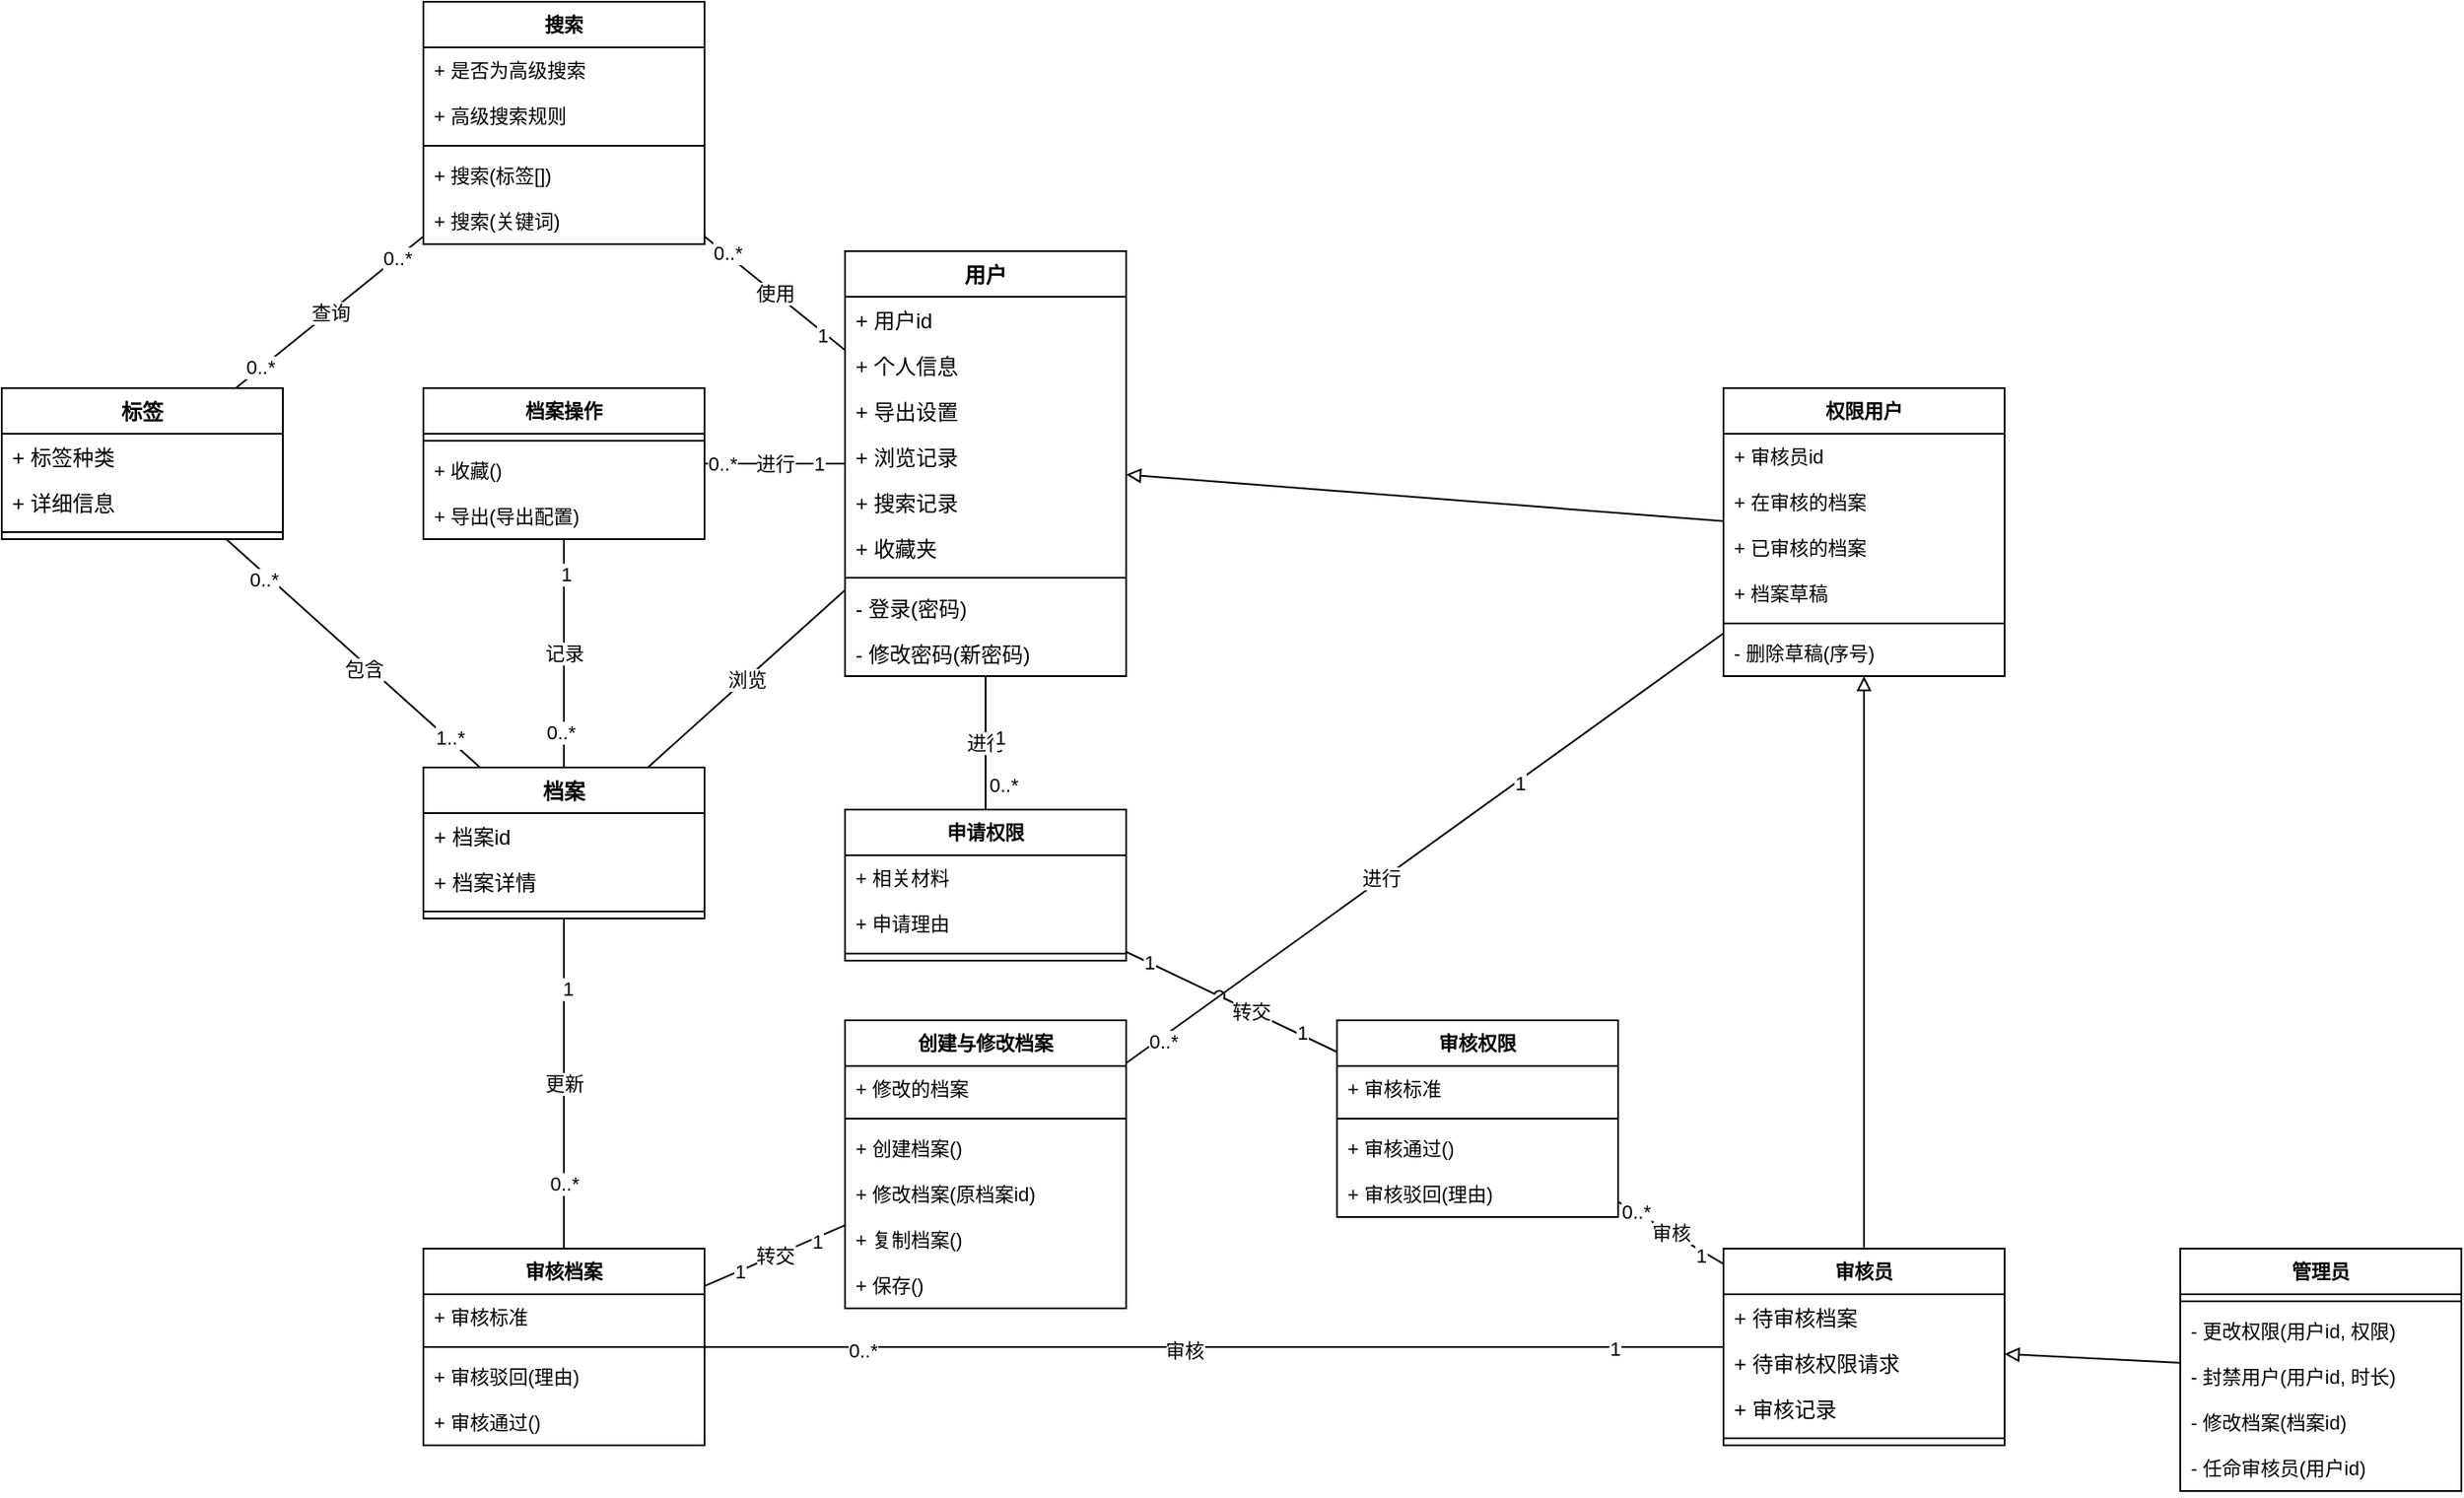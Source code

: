 <mxfile version="21.3.8" type="github">
  <diagram name="第 1 页" id="IYlAvzeQxVErGMHnCfxo">
    <mxGraphModel dx="1247" dy="1818" grid="1" gridSize="10" guides="1" tooltips="1" connect="1" arrows="1" fold="1" page="1" pageScale="1" pageWidth="827" pageHeight="1169" math="0" shadow="0">
      <root>
        <mxCell id="0" />
        <mxCell id="1" parent="0" />
        <mxCell id="4Rn3TZkuxFPMVDaZQrEn-24" value="浏览" style="edgeStyle=none;shape=connector;rounded=0;orthogonalLoop=1;jettySize=auto;html=1;labelBackgroundColor=default;strokeColor=default;fontFamily=Helvetica;fontSize=11;fontColor=default;endArrow=none;endFill=0;" edge="1" parent="1" source="4Rn3TZkuxFPMVDaZQrEn-1" target="4Rn3TZkuxFPMVDaZQrEn-5">
          <mxGeometry relative="1" as="geometry" />
        </mxCell>
        <mxCell id="4Rn3TZkuxFPMVDaZQrEn-33" value="使用" style="edgeStyle=none;shape=connector;rounded=0;orthogonalLoop=1;jettySize=auto;html=1;labelBackgroundColor=default;strokeColor=default;fontFamily=Helvetica;fontSize=11;fontColor=default;endArrow=none;endFill=0;" edge="1" parent="1" source="4Rn3TZkuxFPMVDaZQrEn-1" target="4Rn3TZkuxFPMVDaZQrEn-34">
          <mxGeometry relative="1" as="geometry">
            <mxPoint x="480" y="-930" as="targetPoint" />
          </mxGeometry>
        </mxCell>
        <mxCell id="4Rn3TZkuxFPMVDaZQrEn-120" value="1" style="edgeLabel;html=1;align=center;verticalAlign=middle;resizable=0;points=[];fontSize=11;fontFamily=Helvetica;fontColor=default;" vertex="1" connectable="0" parent="4Rn3TZkuxFPMVDaZQrEn-33">
          <mxGeometry x="-0.693" y="2" relative="1" as="geometry">
            <mxPoint as="offset" />
          </mxGeometry>
        </mxCell>
        <mxCell id="4Rn3TZkuxFPMVDaZQrEn-121" value="0..*" style="edgeLabel;html=1;align=center;verticalAlign=middle;resizable=0;points=[];fontSize=11;fontFamily=Helvetica;fontColor=default;" vertex="1" connectable="0" parent="4Rn3TZkuxFPMVDaZQrEn-33">
          <mxGeometry x="0.706" y="-1" relative="1" as="geometry">
            <mxPoint as="offset" />
          </mxGeometry>
        </mxCell>
        <mxCell id="4Rn3TZkuxFPMVDaZQrEn-78" value="进行" style="edgeStyle=none;shape=connector;rounded=0;orthogonalLoop=1;jettySize=auto;html=1;labelBackgroundColor=default;strokeColor=default;fontFamily=Helvetica;fontSize=11;fontColor=default;endArrow=none;endFill=0;" edge="1" parent="1" source="4Rn3TZkuxFPMVDaZQrEn-1" target="4Rn3TZkuxFPMVDaZQrEn-69">
          <mxGeometry relative="1" as="geometry" />
        </mxCell>
        <mxCell id="4Rn3TZkuxFPMVDaZQrEn-129" value="0..*" style="edgeLabel;html=1;align=center;verticalAlign=middle;resizable=0;points=[];fontSize=11;fontFamily=Helvetica;fontColor=default;" vertex="1" connectable="0" parent="4Rn3TZkuxFPMVDaZQrEn-78">
          <mxGeometry x="0.617" y="2" relative="1" as="geometry">
            <mxPoint x="8" as="offset" />
          </mxGeometry>
        </mxCell>
        <mxCell id="4Rn3TZkuxFPMVDaZQrEn-85" value="进行" style="edgeStyle=none;shape=connector;rounded=0;orthogonalLoop=1;jettySize=auto;html=1;labelBackgroundColor=default;strokeColor=default;fontFamily=Helvetica;fontSize=11;fontColor=default;endArrow=none;endFill=0;" edge="1" parent="1" source="4Rn3TZkuxFPMVDaZQrEn-1" target="4Rn3TZkuxFPMVDaZQrEn-81">
          <mxGeometry relative="1" as="geometry" />
        </mxCell>
        <mxCell id="4Rn3TZkuxFPMVDaZQrEn-125" value="1" style="edgeLabel;html=1;align=center;verticalAlign=middle;resizable=0;points=[];fontSize=11;fontFamily=Helvetica;fontColor=default;" vertex="1" connectable="0" parent="4Rn3TZkuxFPMVDaZQrEn-85">
          <mxGeometry x="-0.62" relative="1" as="geometry">
            <mxPoint as="offset" />
          </mxGeometry>
        </mxCell>
        <mxCell id="4Rn3TZkuxFPMVDaZQrEn-132" value="0..*" style="edgeLabel;html=1;align=center;verticalAlign=middle;resizable=0;points=[];fontSize=11;fontFamily=Helvetica;fontColor=default;" vertex="1" connectable="0" parent="4Rn3TZkuxFPMVDaZQrEn-85">
          <mxGeometry x="0.748" relative="1" as="geometry">
            <mxPoint as="offset" />
          </mxGeometry>
        </mxCell>
        <mxCell id="4Rn3TZkuxFPMVDaZQrEn-1" value="用户" style="swimlane;fontStyle=1;align=center;verticalAlign=top;childLayout=stackLayout;horizontal=1;startSize=26;horizontalStack=0;resizeParent=1;resizeParentMax=0;resizeLast=0;collapsible=1;marginBottom=0;whiteSpace=wrap;html=1;" vertex="1" parent="1">
          <mxGeometry x="540" y="-968" width="160" height="242" as="geometry" />
        </mxCell>
        <mxCell id="4Rn3TZkuxFPMVDaZQrEn-2" value="+ 用户id" style="text;strokeColor=none;fillColor=none;align=left;verticalAlign=top;spacingLeft=4;spacingRight=4;overflow=hidden;rotatable=0;points=[[0,0.5],[1,0.5]];portConstraint=eastwest;whiteSpace=wrap;html=1;" vertex="1" parent="4Rn3TZkuxFPMVDaZQrEn-1">
          <mxGeometry y="26" width="160" height="26" as="geometry" />
        </mxCell>
        <mxCell id="4Rn3TZkuxFPMVDaZQrEn-92" value="+ 个人信息" style="text;strokeColor=none;fillColor=none;align=left;verticalAlign=top;spacingLeft=4;spacingRight=4;overflow=hidden;rotatable=0;points=[[0,0.5],[1,0.5]];portConstraint=eastwest;whiteSpace=wrap;html=1;" vertex="1" parent="4Rn3TZkuxFPMVDaZQrEn-1">
          <mxGeometry y="52" width="160" height="26" as="geometry" />
        </mxCell>
        <mxCell id="4Rn3TZkuxFPMVDaZQrEn-98" value="+ 导出设置" style="text;strokeColor=none;fillColor=none;align=left;verticalAlign=top;spacingLeft=4;spacingRight=4;overflow=hidden;rotatable=0;points=[[0,0.5],[1,0.5]];portConstraint=eastwest;whiteSpace=wrap;html=1;" vertex="1" parent="4Rn3TZkuxFPMVDaZQrEn-1">
          <mxGeometry y="78" width="160" height="26" as="geometry" />
        </mxCell>
        <mxCell id="4Rn3TZkuxFPMVDaZQrEn-109" value="+ 浏览记录" style="text;strokeColor=none;fillColor=none;align=left;verticalAlign=top;spacingLeft=4;spacingRight=4;overflow=hidden;rotatable=0;points=[[0,0.5],[1,0.5]];portConstraint=eastwest;whiteSpace=wrap;html=1;" vertex="1" parent="4Rn3TZkuxFPMVDaZQrEn-1">
          <mxGeometry y="104" width="160" height="26" as="geometry" />
        </mxCell>
        <mxCell id="4Rn3TZkuxFPMVDaZQrEn-148" value="+ 搜索记录" style="text;strokeColor=none;fillColor=none;align=left;verticalAlign=top;spacingLeft=4;spacingRight=4;overflow=hidden;rotatable=0;points=[[0,0.5],[1,0.5]];portConstraint=eastwest;whiteSpace=wrap;html=1;" vertex="1" parent="4Rn3TZkuxFPMVDaZQrEn-1">
          <mxGeometry y="130" width="160" height="26" as="geometry" />
        </mxCell>
        <mxCell id="4Rn3TZkuxFPMVDaZQrEn-145" value="+ 收藏夹" style="text;strokeColor=none;fillColor=none;align=left;verticalAlign=top;spacingLeft=4;spacingRight=4;overflow=hidden;rotatable=0;points=[[0,0.5],[1,0.5]];portConstraint=eastwest;whiteSpace=wrap;html=1;" vertex="1" parent="4Rn3TZkuxFPMVDaZQrEn-1">
          <mxGeometry y="156" width="160" height="26" as="geometry" />
        </mxCell>
        <mxCell id="4Rn3TZkuxFPMVDaZQrEn-3" value="" style="line;strokeWidth=1;fillColor=none;align=left;verticalAlign=middle;spacingTop=-1;spacingLeft=3;spacingRight=3;rotatable=0;labelPosition=right;points=[];portConstraint=eastwest;strokeColor=inherit;" vertex="1" parent="4Rn3TZkuxFPMVDaZQrEn-1">
          <mxGeometry y="182" width="160" height="8" as="geometry" />
        </mxCell>
        <mxCell id="4Rn3TZkuxFPMVDaZQrEn-4" value="- 登录(密码)" style="text;strokeColor=none;fillColor=none;align=left;verticalAlign=top;spacingLeft=4;spacingRight=4;overflow=hidden;rotatable=0;points=[[0,0.5],[1,0.5]];portConstraint=eastwest;whiteSpace=wrap;html=1;" vertex="1" parent="4Rn3TZkuxFPMVDaZQrEn-1">
          <mxGeometry y="190" width="160" height="26" as="geometry" />
        </mxCell>
        <mxCell id="4Rn3TZkuxFPMVDaZQrEn-106" value="- 修改密码(新密码)" style="text;strokeColor=none;fillColor=none;align=left;verticalAlign=top;spacingLeft=4;spacingRight=4;overflow=hidden;rotatable=0;points=[[0,0.5],[1,0.5]];portConstraint=eastwest;whiteSpace=wrap;html=1;" vertex="1" parent="4Rn3TZkuxFPMVDaZQrEn-1">
          <mxGeometry y="216" width="160" height="26" as="geometry" />
        </mxCell>
        <mxCell id="4Rn3TZkuxFPMVDaZQrEn-25" style="edgeStyle=none;shape=connector;rounded=0;orthogonalLoop=1;jettySize=auto;html=1;labelBackgroundColor=default;strokeColor=default;fontFamily=Helvetica;fontSize=11;fontColor=default;endArrow=none;endFill=0;" edge="1" parent="1" source="4Rn3TZkuxFPMVDaZQrEn-5" target="4Rn3TZkuxFPMVDaZQrEn-9">
          <mxGeometry relative="1" as="geometry" />
        </mxCell>
        <mxCell id="4Rn3TZkuxFPMVDaZQrEn-28" value="包含" style="edgeLabel;html=1;align=center;verticalAlign=middle;resizable=0;points=[];fontSize=11;fontFamily=Helvetica;fontColor=default;" vertex="1" connectable="0" parent="4Rn3TZkuxFPMVDaZQrEn-25">
          <mxGeometry x="-0.104" y="3" relative="1" as="geometry">
            <mxPoint as="offset" />
          </mxGeometry>
        </mxCell>
        <mxCell id="4Rn3TZkuxFPMVDaZQrEn-126" value="1..*" style="edgeLabel;html=1;align=center;verticalAlign=middle;resizable=0;points=[];fontSize=11;fontFamily=Helvetica;fontColor=default;" vertex="1" connectable="0" parent="4Rn3TZkuxFPMVDaZQrEn-25">
          <mxGeometry x="-0.753" y="-1" relative="1" as="geometry">
            <mxPoint as="offset" />
          </mxGeometry>
        </mxCell>
        <mxCell id="4Rn3TZkuxFPMVDaZQrEn-127" value="0..*" style="edgeLabel;html=1;align=center;verticalAlign=middle;resizable=0;points=[];fontSize=11;fontFamily=Helvetica;fontColor=default;" vertex="1" connectable="0" parent="4Rn3TZkuxFPMVDaZQrEn-25">
          <mxGeometry x="0.685" y="3" relative="1" as="geometry">
            <mxPoint as="offset" />
          </mxGeometry>
        </mxCell>
        <mxCell id="4Rn3TZkuxFPMVDaZQrEn-5" value="档案" style="swimlane;fontStyle=1;align=center;verticalAlign=top;childLayout=stackLayout;horizontal=1;startSize=26;horizontalStack=0;resizeParent=1;resizeParentMax=0;resizeLast=0;collapsible=1;marginBottom=0;whiteSpace=wrap;html=1;" vertex="1" parent="1">
          <mxGeometry x="300" y="-674" width="160" height="86" as="geometry" />
        </mxCell>
        <mxCell id="4Rn3TZkuxFPMVDaZQrEn-95" value="+ 档案id" style="text;strokeColor=none;fillColor=none;align=left;verticalAlign=top;spacingLeft=4;spacingRight=4;overflow=hidden;rotatable=0;points=[[0,0.5],[1,0.5]];portConstraint=eastwest;whiteSpace=wrap;html=1;" vertex="1" parent="4Rn3TZkuxFPMVDaZQrEn-5">
          <mxGeometry y="26" width="160" height="26" as="geometry" />
        </mxCell>
        <mxCell id="4Rn3TZkuxFPMVDaZQrEn-6" value="+ 档案详情" style="text;strokeColor=none;fillColor=none;align=left;verticalAlign=top;spacingLeft=4;spacingRight=4;overflow=hidden;rotatable=0;points=[[0,0.5],[1,0.5]];portConstraint=eastwest;whiteSpace=wrap;html=1;" vertex="1" parent="4Rn3TZkuxFPMVDaZQrEn-5">
          <mxGeometry y="52" width="160" height="26" as="geometry" />
        </mxCell>
        <mxCell id="4Rn3TZkuxFPMVDaZQrEn-7" value="" style="line;strokeWidth=1;fillColor=none;align=left;verticalAlign=middle;spacingTop=-1;spacingLeft=3;spacingRight=3;rotatable=0;labelPosition=right;points=[];portConstraint=eastwest;strokeColor=inherit;" vertex="1" parent="4Rn3TZkuxFPMVDaZQrEn-5">
          <mxGeometry y="78" width="160" height="8" as="geometry" />
        </mxCell>
        <mxCell id="4Rn3TZkuxFPMVDaZQrEn-9" value="标签" style="swimlane;fontStyle=1;align=center;verticalAlign=top;childLayout=stackLayout;horizontal=1;startSize=26;horizontalStack=0;resizeParent=1;resizeParentMax=0;resizeLast=0;collapsible=1;marginBottom=0;whiteSpace=wrap;html=1;" vertex="1" parent="1">
          <mxGeometry x="60" y="-890" width="160" height="86" as="geometry" />
        </mxCell>
        <mxCell id="4Rn3TZkuxFPMVDaZQrEn-10" value="+ 标签种类" style="text;strokeColor=none;fillColor=none;align=left;verticalAlign=top;spacingLeft=4;spacingRight=4;overflow=hidden;rotatable=0;points=[[0,0.5],[1,0.5]];portConstraint=eastwest;whiteSpace=wrap;html=1;" vertex="1" parent="4Rn3TZkuxFPMVDaZQrEn-9">
          <mxGeometry y="26" width="160" height="26" as="geometry" />
        </mxCell>
        <mxCell id="4Rn3TZkuxFPMVDaZQrEn-94" value="+ 详细信息" style="text;strokeColor=none;fillColor=none;align=left;verticalAlign=top;spacingLeft=4;spacingRight=4;overflow=hidden;rotatable=0;points=[[0,0.5],[1,0.5]];portConstraint=eastwest;whiteSpace=wrap;html=1;" vertex="1" parent="4Rn3TZkuxFPMVDaZQrEn-9">
          <mxGeometry y="52" width="160" height="26" as="geometry" />
        </mxCell>
        <mxCell id="4Rn3TZkuxFPMVDaZQrEn-11" value="" style="line;strokeWidth=1;fillColor=none;align=left;verticalAlign=middle;spacingTop=-1;spacingLeft=3;spacingRight=3;rotatable=0;labelPosition=right;points=[];portConstraint=eastwest;strokeColor=inherit;" vertex="1" parent="4Rn3TZkuxFPMVDaZQrEn-9">
          <mxGeometry y="78" width="160" height="8" as="geometry" />
        </mxCell>
        <mxCell id="4Rn3TZkuxFPMVDaZQrEn-23" style="edgeStyle=none;shape=connector;rounded=0;orthogonalLoop=1;jettySize=auto;html=1;exitX=0.25;exitY=0;exitDx=0;exitDy=0;labelBackgroundColor=default;strokeColor=default;fontFamily=Helvetica;fontSize=11;fontColor=default;endArrow=none;endFill=0;" edge="1" parent="1" source="4Rn3TZkuxFPMVDaZQrEn-1" target="4Rn3TZkuxFPMVDaZQrEn-1">
          <mxGeometry relative="1" as="geometry" />
        </mxCell>
        <mxCell id="4Rn3TZkuxFPMVDaZQrEn-38" value="查询" style="edgeStyle=none;shape=connector;rounded=0;orthogonalLoop=1;jettySize=auto;html=1;labelBackgroundColor=default;strokeColor=default;fontFamily=Helvetica;fontSize=11;fontColor=default;endArrow=none;endFill=0;" edge="1" parent="1" source="4Rn3TZkuxFPMVDaZQrEn-34" target="4Rn3TZkuxFPMVDaZQrEn-9">
          <mxGeometry relative="1" as="geometry" />
        </mxCell>
        <mxCell id="4Rn3TZkuxFPMVDaZQrEn-118" value="0..*" style="edgeLabel;html=1;align=center;verticalAlign=middle;resizable=0;points=[];fontSize=11;fontFamily=Helvetica;fontColor=default;" vertex="1" connectable="0" parent="4Rn3TZkuxFPMVDaZQrEn-38">
          <mxGeometry x="-0.725" relative="1" as="geometry">
            <mxPoint as="offset" />
          </mxGeometry>
        </mxCell>
        <mxCell id="4Rn3TZkuxFPMVDaZQrEn-119" value="0..*" style="edgeLabel;html=1;align=center;verticalAlign=middle;resizable=0;points=[];fontSize=11;fontFamily=Helvetica;fontColor=default;" vertex="1" connectable="0" parent="4Rn3TZkuxFPMVDaZQrEn-38">
          <mxGeometry x="0.738" y="-1" relative="1" as="geometry">
            <mxPoint as="offset" />
          </mxGeometry>
        </mxCell>
        <mxCell id="4Rn3TZkuxFPMVDaZQrEn-34" value="搜索" style="swimlane;fontStyle=1;align=center;verticalAlign=top;childLayout=stackLayout;horizontal=1;startSize=26;horizontalStack=0;resizeParent=1;resizeParentMax=0;resizeLast=0;collapsible=1;marginBottom=0;whiteSpace=wrap;html=1;fontFamily=Helvetica;fontSize=11;fontColor=default;" vertex="1" parent="1">
          <mxGeometry x="300" y="-1110" width="160" height="138" as="geometry" />
        </mxCell>
        <mxCell id="4Rn3TZkuxFPMVDaZQrEn-35" value="+ 是否为高级搜索" style="text;strokeColor=none;fillColor=none;align=left;verticalAlign=top;spacingLeft=4;spacingRight=4;overflow=hidden;rotatable=0;points=[[0,0.5],[1,0.5]];portConstraint=eastwest;whiteSpace=wrap;html=1;fontSize=11;fontFamily=Helvetica;fontColor=default;" vertex="1" parent="4Rn3TZkuxFPMVDaZQrEn-34">
          <mxGeometry y="26" width="160" height="26" as="geometry" />
        </mxCell>
        <mxCell id="4Rn3TZkuxFPMVDaZQrEn-108" value="+ 高级搜索规则" style="text;strokeColor=none;fillColor=none;align=left;verticalAlign=top;spacingLeft=4;spacingRight=4;overflow=hidden;rotatable=0;points=[[0,0.5],[1,0.5]];portConstraint=eastwest;whiteSpace=wrap;html=1;fontSize=11;fontFamily=Helvetica;fontColor=default;" vertex="1" parent="4Rn3TZkuxFPMVDaZQrEn-34">
          <mxGeometry y="52" width="160" height="26" as="geometry" />
        </mxCell>
        <mxCell id="4Rn3TZkuxFPMVDaZQrEn-36" value="" style="line;strokeWidth=1;fillColor=none;align=left;verticalAlign=middle;spacingTop=-1;spacingLeft=3;spacingRight=3;rotatable=0;labelPosition=right;points=[];portConstraint=eastwest;strokeColor=inherit;fontFamily=Helvetica;fontSize=11;fontColor=default;" vertex="1" parent="4Rn3TZkuxFPMVDaZQrEn-34">
          <mxGeometry y="78" width="160" height="8" as="geometry" />
        </mxCell>
        <mxCell id="4Rn3TZkuxFPMVDaZQrEn-37" value="+ 搜索(标签[])" style="text;strokeColor=none;fillColor=none;align=left;verticalAlign=top;spacingLeft=4;spacingRight=4;overflow=hidden;rotatable=0;points=[[0,0.5],[1,0.5]];portConstraint=eastwest;whiteSpace=wrap;html=1;fontSize=11;fontFamily=Helvetica;fontColor=default;" vertex="1" parent="4Rn3TZkuxFPMVDaZQrEn-34">
          <mxGeometry y="86" width="160" height="26" as="geometry" />
        </mxCell>
        <mxCell id="4Rn3TZkuxFPMVDaZQrEn-96" value="+ 搜索(关键词)" style="text;strokeColor=none;fillColor=none;align=left;verticalAlign=top;spacingLeft=4;spacingRight=4;overflow=hidden;rotatable=0;points=[[0,0.5],[1,0.5]];portConstraint=eastwest;whiteSpace=wrap;html=1;fontSize=11;fontFamily=Helvetica;fontColor=default;" vertex="1" parent="4Rn3TZkuxFPMVDaZQrEn-34">
          <mxGeometry y="112" width="160" height="26" as="geometry" />
        </mxCell>
        <mxCell id="4Rn3TZkuxFPMVDaZQrEn-64" value="转交" style="edgeStyle=none;shape=connector;rounded=0;orthogonalLoop=1;jettySize=auto;html=1;labelBackgroundColor=default;strokeColor=default;fontFamily=Helvetica;fontSize=11;fontColor=default;endArrow=none;endFill=0;" edge="1" parent="1" source="4Rn3TZkuxFPMVDaZQrEn-39" target="4Rn3TZkuxFPMVDaZQrEn-56">
          <mxGeometry relative="1" as="geometry" />
        </mxCell>
        <mxCell id="4Rn3TZkuxFPMVDaZQrEn-143" value="1" style="edgeLabel;html=1;align=center;verticalAlign=middle;resizable=0;points=[];fontSize=11;fontFamily=Helvetica;fontColor=default;" vertex="1" connectable="0" parent="4Rn3TZkuxFPMVDaZQrEn-64">
          <mxGeometry x="-0.56" y="2" relative="1" as="geometry">
            <mxPoint as="offset" />
          </mxGeometry>
        </mxCell>
        <mxCell id="4Rn3TZkuxFPMVDaZQrEn-144" value="1" style="edgeLabel;html=1;align=center;verticalAlign=middle;resizable=0;points=[];fontSize=11;fontFamily=Helvetica;fontColor=default;" vertex="1" connectable="0" parent="4Rn3TZkuxFPMVDaZQrEn-64">
          <mxGeometry x="0.508" relative="1" as="geometry">
            <mxPoint as="offset" />
          </mxGeometry>
        </mxCell>
        <mxCell id="4Rn3TZkuxFPMVDaZQrEn-39" value="创建与修改档案" style="swimlane;fontStyle=1;align=center;verticalAlign=top;childLayout=stackLayout;horizontal=1;startSize=26;horizontalStack=0;resizeParent=1;resizeParentMax=0;resizeLast=0;collapsible=1;marginBottom=0;whiteSpace=wrap;html=1;fontFamily=Helvetica;fontSize=11;fontColor=default;" vertex="1" parent="1">
          <mxGeometry x="540" y="-530" width="160" height="164" as="geometry" />
        </mxCell>
        <mxCell id="4Rn3TZkuxFPMVDaZQrEn-40" value="+ 修改的档案" style="text;strokeColor=none;fillColor=none;align=left;verticalAlign=top;spacingLeft=4;spacingRight=4;overflow=hidden;rotatable=0;points=[[0,0.5],[1,0.5]];portConstraint=eastwest;whiteSpace=wrap;html=1;fontSize=11;fontFamily=Helvetica;fontColor=default;" vertex="1" parent="4Rn3TZkuxFPMVDaZQrEn-39">
          <mxGeometry y="26" width="160" height="26" as="geometry" />
        </mxCell>
        <mxCell id="4Rn3TZkuxFPMVDaZQrEn-41" value="" style="line;strokeWidth=1;fillColor=none;align=left;verticalAlign=middle;spacingTop=-1;spacingLeft=3;spacingRight=3;rotatable=0;labelPosition=right;points=[];portConstraint=eastwest;strokeColor=inherit;fontFamily=Helvetica;fontSize=11;fontColor=default;" vertex="1" parent="4Rn3TZkuxFPMVDaZQrEn-39">
          <mxGeometry y="52" width="160" height="8" as="geometry" />
        </mxCell>
        <mxCell id="4Rn3TZkuxFPMVDaZQrEn-42" value="&lt;div&gt;+ 创建档案()&lt;/div&gt;" style="text;strokeColor=none;fillColor=none;align=left;verticalAlign=top;spacingLeft=4;spacingRight=4;overflow=hidden;rotatable=0;points=[[0,0.5],[1,0.5]];portConstraint=eastwest;whiteSpace=wrap;html=1;fontSize=11;fontFamily=Helvetica;fontColor=default;" vertex="1" parent="4Rn3TZkuxFPMVDaZQrEn-39">
          <mxGeometry y="60" width="160" height="26" as="geometry" />
        </mxCell>
        <mxCell id="4Rn3TZkuxFPMVDaZQrEn-102" value="&lt;div&gt;+ 修改档案(原档案id)&lt;/div&gt;" style="text;strokeColor=none;fillColor=none;align=left;verticalAlign=top;spacingLeft=4;spacingRight=4;overflow=hidden;rotatable=0;points=[[0,0.5],[1,0.5]];portConstraint=eastwest;whiteSpace=wrap;html=1;fontSize=11;fontFamily=Helvetica;fontColor=default;" vertex="1" parent="4Rn3TZkuxFPMVDaZQrEn-39">
          <mxGeometry y="86" width="160" height="26" as="geometry" />
        </mxCell>
        <mxCell id="4Rn3TZkuxFPMVDaZQrEn-149" value="&lt;div&gt;+ 复制档案()&lt;/div&gt;" style="text;strokeColor=none;fillColor=none;align=left;verticalAlign=top;spacingLeft=4;spacingRight=4;overflow=hidden;rotatable=0;points=[[0,0.5],[1,0.5]];portConstraint=eastwest;whiteSpace=wrap;html=1;fontSize=11;fontFamily=Helvetica;fontColor=default;" vertex="1" parent="4Rn3TZkuxFPMVDaZQrEn-39">
          <mxGeometry y="112" width="160" height="26" as="geometry" />
        </mxCell>
        <mxCell id="4Rn3TZkuxFPMVDaZQrEn-107" value="&lt;div&gt;+ 保存()&lt;br&gt;&lt;/div&gt;" style="text;strokeColor=none;fillColor=none;align=left;verticalAlign=top;spacingLeft=4;spacingRight=4;overflow=hidden;rotatable=0;points=[[0,0.5],[1,0.5]];portConstraint=eastwest;whiteSpace=wrap;html=1;fontSize=11;fontFamily=Helvetica;fontColor=default;" vertex="1" parent="4Rn3TZkuxFPMVDaZQrEn-39">
          <mxGeometry y="138" width="160" height="26" as="geometry" />
        </mxCell>
        <mxCell id="4Rn3TZkuxFPMVDaZQrEn-53" style="edgeStyle=none;shape=connector;rounded=0;orthogonalLoop=1;jettySize=auto;html=1;labelBackgroundColor=default;strokeColor=default;fontFamily=Helvetica;fontSize=11;fontColor=default;endArrow=block;endFill=0;" edge="1" parent="1" source="4Rn3TZkuxFPMVDaZQrEn-43" target="4Rn3TZkuxFPMVDaZQrEn-1">
          <mxGeometry relative="1" as="geometry" />
        </mxCell>
        <mxCell id="4Rn3TZkuxFPMVDaZQrEn-67" style="edgeStyle=none;shape=connector;rounded=0;orthogonalLoop=1;jettySize=auto;html=1;labelBackgroundColor=default;strokeColor=default;fontFamily=Helvetica;fontSize=11;fontColor=default;endArrow=none;endFill=0;" edge="1" parent="1" source="4Rn3TZkuxFPMVDaZQrEn-43" target="4Rn3TZkuxFPMVDaZQrEn-39">
          <mxGeometry relative="1" as="geometry" />
        </mxCell>
        <mxCell id="4Rn3TZkuxFPMVDaZQrEn-90" value="进行" style="edgeLabel;html=1;align=center;verticalAlign=middle;resizable=0;points=[];fontSize=11;fontFamily=Helvetica;fontColor=default;" vertex="1" connectable="0" parent="4Rn3TZkuxFPMVDaZQrEn-67">
          <mxGeometry x="0.165" y="2" relative="1" as="geometry">
            <mxPoint x="2" y="-5" as="offset" />
          </mxGeometry>
        </mxCell>
        <mxCell id="4Rn3TZkuxFPMVDaZQrEn-141" value="1" style="edgeLabel;html=1;align=center;verticalAlign=middle;resizable=0;points=[];fontSize=11;fontFamily=Helvetica;fontColor=default;" vertex="1" connectable="0" parent="4Rn3TZkuxFPMVDaZQrEn-67">
          <mxGeometry x="-0.31" y="1" relative="1" as="geometry">
            <mxPoint as="offset" />
          </mxGeometry>
        </mxCell>
        <mxCell id="4Rn3TZkuxFPMVDaZQrEn-142" value="0..*" style="edgeLabel;html=1;align=center;verticalAlign=middle;resizable=0;points=[];fontSize=11;fontFamily=Helvetica;fontColor=default;" vertex="1" connectable="0" parent="4Rn3TZkuxFPMVDaZQrEn-67">
          <mxGeometry x="0.883" y="2" relative="1" as="geometry">
            <mxPoint as="offset" />
          </mxGeometry>
        </mxCell>
        <mxCell id="4Rn3TZkuxFPMVDaZQrEn-43" value="权限用户" style="swimlane;fontStyle=1;align=center;verticalAlign=top;childLayout=stackLayout;horizontal=1;startSize=26;horizontalStack=0;resizeParent=1;resizeParentMax=0;resizeLast=0;collapsible=1;marginBottom=0;whiteSpace=wrap;html=1;fontFamily=Helvetica;fontSize=11;fontColor=default;" vertex="1" parent="1">
          <mxGeometry x="1040" y="-890" width="160" height="164" as="geometry" />
        </mxCell>
        <mxCell id="4Rn3TZkuxFPMVDaZQrEn-44" value="+ 审核员id" style="text;strokeColor=none;fillColor=none;align=left;verticalAlign=top;spacingLeft=4;spacingRight=4;overflow=hidden;rotatable=0;points=[[0,0.5],[1,0.5]];portConstraint=eastwest;whiteSpace=wrap;html=1;fontSize=11;fontFamily=Helvetica;fontColor=default;" vertex="1" parent="4Rn3TZkuxFPMVDaZQrEn-43">
          <mxGeometry y="26" width="160" height="26" as="geometry" />
        </mxCell>
        <mxCell id="4Rn3TZkuxFPMVDaZQrEn-99" value="+ 在审核的档案" style="text;strokeColor=none;fillColor=none;align=left;verticalAlign=top;spacingLeft=4;spacingRight=4;overflow=hidden;rotatable=0;points=[[0,0.5],[1,0.5]];portConstraint=eastwest;whiteSpace=wrap;html=1;fontSize=11;fontFamily=Helvetica;fontColor=default;" vertex="1" parent="4Rn3TZkuxFPMVDaZQrEn-43">
          <mxGeometry y="52" width="160" height="26" as="geometry" />
        </mxCell>
        <mxCell id="4Rn3TZkuxFPMVDaZQrEn-101" value="+ 已审核的档案" style="text;strokeColor=none;fillColor=none;align=left;verticalAlign=top;spacingLeft=4;spacingRight=4;overflow=hidden;rotatable=0;points=[[0,0.5],[1,0.5]];portConstraint=eastwest;whiteSpace=wrap;html=1;fontSize=11;fontFamily=Helvetica;fontColor=default;" vertex="1" parent="4Rn3TZkuxFPMVDaZQrEn-43">
          <mxGeometry y="78" width="160" height="26" as="geometry" />
        </mxCell>
        <mxCell id="4Rn3TZkuxFPMVDaZQrEn-100" value="+ 档案草稿" style="text;strokeColor=none;fillColor=none;align=left;verticalAlign=top;spacingLeft=4;spacingRight=4;overflow=hidden;rotatable=0;points=[[0,0.5],[1,0.5]];portConstraint=eastwest;whiteSpace=wrap;html=1;fontSize=11;fontFamily=Helvetica;fontColor=default;" vertex="1" parent="4Rn3TZkuxFPMVDaZQrEn-43">
          <mxGeometry y="104" width="160" height="26" as="geometry" />
        </mxCell>
        <mxCell id="4Rn3TZkuxFPMVDaZQrEn-45" value="" style="line;strokeWidth=1;fillColor=none;align=left;verticalAlign=middle;spacingTop=-1;spacingLeft=3;spacingRight=3;rotatable=0;labelPosition=right;points=[];portConstraint=eastwest;strokeColor=inherit;fontFamily=Helvetica;fontSize=11;fontColor=default;" vertex="1" parent="4Rn3TZkuxFPMVDaZQrEn-43">
          <mxGeometry y="130" width="160" height="8" as="geometry" />
        </mxCell>
        <mxCell id="4Rn3TZkuxFPMVDaZQrEn-46" value="- 删除草稿(序号)" style="text;strokeColor=none;fillColor=none;align=left;verticalAlign=top;spacingLeft=4;spacingRight=4;overflow=hidden;rotatable=0;points=[[0,0.5],[1,0.5]];portConstraint=eastwest;whiteSpace=wrap;html=1;fontSize=11;fontFamily=Helvetica;fontColor=default;" vertex="1" parent="4Rn3TZkuxFPMVDaZQrEn-43">
          <mxGeometry y="138" width="160" height="26" as="geometry" />
        </mxCell>
        <mxCell id="4Rn3TZkuxFPMVDaZQrEn-52" style="edgeStyle=none;shape=connector;rounded=0;orthogonalLoop=1;jettySize=auto;html=1;labelBackgroundColor=default;strokeColor=default;fontFamily=Helvetica;fontSize=11;fontColor=default;endArrow=block;endFill=0;" edge="1" parent="1" source="4Rn3TZkuxFPMVDaZQrEn-48" target="4Rn3TZkuxFPMVDaZQrEn-43">
          <mxGeometry relative="1" as="geometry" />
        </mxCell>
        <mxCell id="4Rn3TZkuxFPMVDaZQrEn-65" style="edgeStyle=none;shape=connector;rounded=0;orthogonalLoop=1;jettySize=auto;html=1;labelBackgroundColor=default;strokeColor=default;fontFamily=Helvetica;fontSize=11;fontColor=default;endArrow=none;endFill=0;" edge="1" parent="1" source="4Rn3TZkuxFPMVDaZQrEn-48" target="4Rn3TZkuxFPMVDaZQrEn-56">
          <mxGeometry relative="1" as="geometry" />
        </mxCell>
        <mxCell id="4Rn3TZkuxFPMVDaZQrEn-91" value="审核" style="edgeLabel;html=1;align=center;verticalAlign=middle;resizable=0;points=[];fontSize=11;fontFamily=Helvetica;fontColor=default;" vertex="1" connectable="0" parent="4Rn3TZkuxFPMVDaZQrEn-65">
          <mxGeometry x="0.059" y="2" relative="1" as="geometry">
            <mxPoint as="offset" />
          </mxGeometry>
        </mxCell>
        <mxCell id="4Rn3TZkuxFPMVDaZQrEn-137" value="1" style="edgeLabel;html=1;align=center;verticalAlign=middle;resizable=0;points=[];fontSize=11;fontFamily=Helvetica;fontColor=default;" vertex="1" connectable="0" parent="4Rn3TZkuxFPMVDaZQrEn-65">
          <mxGeometry x="-0.787" y="1" relative="1" as="geometry">
            <mxPoint as="offset" />
          </mxGeometry>
        </mxCell>
        <mxCell id="4Rn3TZkuxFPMVDaZQrEn-138" value="0..*" style="edgeLabel;html=1;align=center;verticalAlign=middle;resizable=0;points=[];fontSize=11;fontFamily=Helvetica;fontColor=default;" vertex="1" connectable="0" parent="4Rn3TZkuxFPMVDaZQrEn-65">
          <mxGeometry x="0.69" y="2" relative="1" as="geometry">
            <mxPoint as="offset" />
          </mxGeometry>
        </mxCell>
        <mxCell id="4Rn3TZkuxFPMVDaZQrEn-48" value="审核员" style="swimlane;fontStyle=1;align=center;verticalAlign=top;childLayout=stackLayout;horizontal=1;startSize=26;horizontalStack=0;resizeParent=1;resizeParentMax=0;resizeLast=0;collapsible=1;marginBottom=0;whiteSpace=wrap;html=1;fontFamily=Helvetica;fontSize=11;fontColor=default;" vertex="1" parent="1">
          <mxGeometry x="1040" y="-400" width="160" height="112" as="geometry" />
        </mxCell>
        <mxCell id="4Rn3TZkuxFPMVDaZQrEn-110" value="+ 待审核档案" style="text;strokeColor=none;fillColor=none;align=left;verticalAlign=top;spacingLeft=4;spacingRight=4;overflow=hidden;rotatable=0;points=[[0,0.5],[1,0.5]];portConstraint=eastwest;whiteSpace=wrap;html=1;" vertex="1" parent="4Rn3TZkuxFPMVDaZQrEn-48">
          <mxGeometry y="26" width="160" height="26" as="geometry" />
        </mxCell>
        <mxCell id="4Rn3TZkuxFPMVDaZQrEn-128" value="+ 待审核权限请求" style="text;strokeColor=none;fillColor=none;align=left;verticalAlign=top;spacingLeft=4;spacingRight=4;overflow=hidden;rotatable=0;points=[[0,0.5],[1,0.5]];portConstraint=eastwest;whiteSpace=wrap;html=1;" vertex="1" parent="4Rn3TZkuxFPMVDaZQrEn-48">
          <mxGeometry y="52" width="160" height="26" as="geometry" />
        </mxCell>
        <mxCell id="4Rn3TZkuxFPMVDaZQrEn-111" value="+ 审核记录" style="text;strokeColor=none;fillColor=none;align=left;verticalAlign=top;spacingLeft=4;spacingRight=4;overflow=hidden;rotatable=0;points=[[0,0.5],[1,0.5]];portConstraint=eastwest;whiteSpace=wrap;html=1;" vertex="1" parent="4Rn3TZkuxFPMVDaZQrEn-48">
          <mxGeometry y="78" width="160" height="26" as="geometry" />
        </mxCell>
        <mxCell id="4Rn3TZkuxFPMVDaZQrEn-50" value="" style="line;strokeWidth=1;fillColor=none;align=left;verticalAlign=middle;spacingTop=-1;spacingLeft=3;spacingRight=3;rotatable=0;labelPosition=right;points=[];portConstraint=eastwest;strokeColor=inherit;fontFamily=Helvetica;fontSize=11;fontColor=default;" vertex="1" parent="4Rn3TZkuxFPMVDaZQrEn-48">
          <mxGeometry y="104" width="160" height="8" as="geometry" />
        </mxCell>
        <mxCell id="4Rn3TZkuxFPMVDaZQrEn-66" value="更新" style="edgeStyle=none;shape=connector;rounded=0;orthogonalLoop=1;jettySize=auto;html=1;labelBackgroundColor=default;strokeColor=default;fontFamily=Helvetica;fontSize=11;fontColor=default;endArrow=none;endFill=0;" edge="1" parent="1" source="4Rn3TZkuxFPMVDaZQrEn-56" target="4Rn3TZkuxFPMVDaZQrEn-5">
          <mxGeometry relative="1" as="geometry" />
        </mxCell>
        <mxCell id="4Rn3TZkuxFPMVDaZQrEn-139" value="1" style="edgeLabel;html=1;align=center;verticalAlign=middle;resizable=0;points=[];fontSize=11;fontFamily=Helvetica;fontColor=default;" vertex="1" connectable="0" parent="4Rn3TZkuxFPMVDaZQrEn-66">
          <mxGeometry x="0.58" y="-2" relative="1" as="geometry">
            <mxPoint as="offset" />
          </mxGeometry>
        </mxCell>
        <mxCell id="4Rn3TZkuxFPMVDaZQrEn-140" value="0..*" style="edgeLabel;html=1;align=center;verticalAlign=middle;resizable=0;points=[];fontSize=11;fontFamily=Helvetica;fontColor=default;" vertex="1" connectable="0" parent="4Rn3TZkuxFPMVDaZQrEn-66">
          <mxGeometry x="-0.608" relative="1" as="geometry">
            <mxPoint as="offset" />
          </mxGeometry>
        </mxCell>
        <mxCell id="4Rn3TZkuxFPMVDaZQrEn-56" value="审核档案" style="swimlane;fontStyle=1;align=center;verticalAlign=top;childLayout=stackLayout;horizontal=1;startSize=26;horizontalStack=0;resizeParent=1;resizeParentMax=0;resizeLast=0;collapsible=1;marginBottom=0;whiteSpace=wrap;html=1;fontFamily=Helvetica;fontSize=11;fontColor=default;" vertex="1" parent="1">
          <mxGeometry x="300" y="-400" width="160" height="112" as="geometry" />
        </mxCell>
        <mxCell id="4Rn3TZkuxFPMVDaZQrEn-116" value="+ 审核标准" style="text;strokeColor=none;fillColor=none;align=left;verticalAlign=top;spacingLeft=4;spacingRight=4;overflow=hidden;rotatable=0;points=[[0,0.5],[1,0.5]];portConstraint=eastwest;whiteSpace=wrap;html=1;fontSize=11;fontFamily=Helvetica;fontColor=default;" vertex="1" parent="4Rn3TZkuxFPMVDaZQrEn-56">
          <mxGeometry y="26" width="160" height="26" as="geometry" />
        </mxCell>
        <mxCell id="4Rn3TZkuxFPMVDaZQrEn-58" value="" style="line;strokeWidth=1;fillColor=none;align=left;verticalAlign=middle;spacingTop=-1;spacingLeft=3;spacingRight=3;rotatable=0;labelPosition=right;points=[];portConstraint=eastwest;strokeColor=inherit;fontFamily=Helvetica;fontSize=11;fontColor=default;" vertex="1" parent="4Rn3TZkuxFPMVDaZQrEn-56">
          <mxGeometry y="52" width="160" height="8" as="geometry" />
        </mxCell>
        <mxCell id="4Rn3TZkuxFPMVDaZQrEn-105" value="+ 审核驳回(理由)" style="text;strokeColor=none;fillColor=none;align=left;verticalAlign=top;spacingLeft=4;spacingRight=4;overflow=hidden;rotatable=0;points=[[0,0.5],[1,0.5]];portConstraint=eastwest;whiteSpace=wrap;html=1;fontSize=11;fontFamily=Helvetica;fontColor=default;" vertex="1" parent="4Rn3TZkuxFPMVDaZQrEn-56">
          <mxGeometry y="60" width="160" height="26" as="geometry" />
        </mxCell>
        <mxCell id="4Rn3TZkuxFPMVDaZQrEn-104" value="+ 审核通过()" style="text;strokeColor=none;fillColor=none;align=left;verticalAlign=top;spacingLeft=4;spacingRight=4;overflow=hidden;rotatable=0;points=[[0,0.5],[1,0.5]];portConstraint=eastwest;whiteSpace=wrap;html=1;fontSize=11;fontFamily=Helvetica;fontColor=default;" vertex="1" parent="4Rn3TZkuxFPMVDaZQrEn-56">
          <mxGeometry y="86" width="160" height="26" as="geometry" />
        </mxCell>
        <mxCell id="4Rn3TZkuxFPMVDaZQrEn-68" style="edgeStyle=none;shape=connector;rounded=0;orthogonalLoop=1;jettySize=auto;html=1;labelBackgroundColor=default;strokeColor=default;fontFamily=Helvetica;fontSize=11;fontColor=default;endArrow=block;endFill=0;" edge="1" parent="1" source="4Rn3TZkuxFPMVDaZQrEn-60" target="4Rn3TZkuxFPMVDaZQrEn-48">
          <mxGeometry relative="1" as="geometry" />
        </mxCell>
        <mxCell id="4Rn3TZkuxFPMVDaZQrEn-60" value="管理员" style="swimlane;fontStyle=1;align=center;verticalAlign=top;childLayout=stackLayout;horizontal=1;startSize=26;horizontalStack=0;resizeParent=1;resizeParentMax=0;resizeLast=0;collapsible=1;marginBottom=0;whiteSpace=wrap;html=1;fontFamily=Helvetica;fontSize=11;fontColor=default;" vertex="1" parent="1">
          <mxGeometry x="1300" y="-400" width="160" height="138" as="geometry" />
        </mxCell>
        <mxCell id="4Rn3TZkuxFPMVDaZQrEn-62" value="" style="line;strokeWidth=1;fillColor=none;align=left;verticalAlign=middle;spacingTop=-1;spacingLeft=3;spacingRight=3;rotatable=0;labelPosition=right;points=[];portConstraint=eastwest;strokeColor=inherit;fontFamily=Helvetica;fontSize=11;fontColor=default;" vertex="1" parent="4Rn3TZkuxFPMVDaZQrEn-60">
          <mxGeometry y="26" width="160" height="8" as="geometry" />
        </mxCell>
        <mxCell id="4Rn3TZkuxFPMVDaZQrEn-63" value="- 更改权限(用户id, 权限)" style="text;strokeColor=none;fillColor=none;align=left;verticalAlign=top;spacingLeft=4;spacingRight=4;overflow=hidden;rotatable=0;points=[[0,0.5],[1,0.5]];portConstraint=eastwest;whiteSpace=wrap;html=1;fontSize=11;fontFamily=Helvetica;fontColor=default;" vertex="1" parent="4Rn3TZkuxFPMVDaZQrEn-60">
          <mxGeometry y="34" width="160" height="26" as="geometry" />
        </mxCell>
        <mxCell id="4Rn3TZkuxFPMVDaZQrEn-114" value="- 封禁用户(用户id, 时长)" style="text;strokeColor=none;fillColor=none;align=left;verticalAlign=top;spacingLeft=4;spacingRight=4;overflow=hidden;rotatable=0;points=[[0,0.5],[1,0.5]];portConstraint=eastwest;whiteSpace=wrap;html=1;fontSize=11;fontFamily=Helvetica;fontColor=default;" vertex="1" parent="4Rn3TZkuxFPMVDaZQrEn-60">
          <mxGeometry y="60" width="160" height="26" as="geometry" />
        </mxCell>
        <mxCell id="4Rn3TZkuxFPMVDaZQrEn-115" value="- 修改档案(档案id)" style="text;strokeColor=none;fillColor=none;align=left;verticalAlign=top;spacingLeft=4;spacingRight=4;overflow=hidden;rotatable=0;points=[[0,0.5],[1,0.5]];portConstraint=eastwest;whiteSpace=wrap;html=1;fontSize=11;fontFamily=Helvetica;fontColor=default;" vertex="1" parent="4Rn3TZkuxFPMVDaZQrEn-60">
          <mxGeometry y="86" width="160" height="26" as="geometry" />
        </mxCell>
        <mxCell id="4Rn3TZkuxFPMVDaZQrEn-117" value="- 任命审核员(用户id)" style="text;strokeColor=none;fillColor=none;align=left;verticalAlign=top;spacingLeft=4;spacingRight=4;overflow=hidden;rotatable=0;points=[[0,0.5],[1,0.5]];portConstraint=eastwest;whiteSpace=wrap;html=1;fontSize=11;fontFamily=Helvetica;fontColor=default;" vertex="1" parent="4Rn3TZkuxFPMVDaZQrEn-60">
          <mxGeometry y="112" width="160" height="26" as="geometry" />
        </mxCell>
        <mxCell id="4Rn3TZkuxFPMVDaZQrEn-79" style="edgeStyle=none;shape=connector;rounded=0;orthogonalLoop=1;jettySize=auto;html=1;labelBackgroundColor=default;strokeColor=default;fontFamily=Helvetica;fontSize=11;fontColor=default;endArrow=none;endFill=0;jumpStyle=arc;" edge="1" parent="1" source="4Rn3TZkuxFPMVDaZQrEn-69" target="4Rn3TZkuxFPMVDaZQrEn-74">
          <mxGeometry relative="1" as="geometry" />
        </mxCell>
        <mxCell id="4Rn3TZkuxFPMVDaZQrEn-88" value="转交" style="edgeLabel;html=1;align=center;verticalAlign=middle;resizable=0;points=[];fontSize=11;fontFamily=Helvetica;fontColor=default;" vertex="1" connectable="0" parent="4Rn3TZkuxFPMVDaZQrEn-79">
          <mxGeometry x="-0.654" y="-3" relative="1" as="geometry">
            <mxPoint x="51" y="21" as="offset" />
          </mxGeometry>
        </mxCell>
        <mxCell id="4Rn3TZkuxFPMVDaZQrEn-133" value="1" style="edgeLabel;html=1;align=center;verticalAlign=middle;resizable=0;points=[];fontSize=11;fontFamily=Helvetica;fontColor=default;" vertex="1" connectable="0" parent="4Rn3TZkuxFPMVDaZQrEn-79">
          <mxGeometry x="-0.779" relative="1" as="geometry">
            <mxPoint as="offset" />
          </mxGeometry>
        </mxCell>
        <mxCell id="4Rn3TZkuxFPMVDaZQrEn-134" value="1" style="edgeLabel;html=1;align=center;verticalAlign=middle;resizable=0;points=[];fontSize=11;fontFamily=Helvetica;fontColor=default;" vertex="1" connectable="0" parent="4Rn3TZkuxFPMVDaZQrEn-79">
          <mxGeometry x="0.652" y="1" relative="1" as="geometry">
            <mxPoint as="offset" />
          </mxGeometry>
        </mxCell>
        <mxCell id="4Rn3TZkuxFPMVDaZQrEn-69" value="申请权限" style="swimlane;fontStyle=1;align=center;verticalAlign=top;childLayout=stackLayout;horizontal=1;startSize=26;horizontalStack=0;resizeParent=1;resizeParentMax=0;resizeLast=0;collapsible=1;marginBottom=0;whiteSpace=wrap;html=1;fontFamily=Helvetica;fontSize=11;fontColor=default;" vertex="1" parent="1">
          <mxGeometry x="540" y="-650" width="160" height="86" as="geometry" />
        </mxCell>
        <mxCell id="4Rn3TZkuxFPMVDaZQrEn-70" value="+ 相关材料" style="text;strokeColor=none;fillColor=none;align=left;verticalAlign=top;spacingLeft=4;spacingRight=4;overflow=hidden;rotatable=0;points=[[0,0.5],[1,0.5]];portConstraint=eastwest;whiteSpace=wrap;html=1;fontSize=11;fontFamily=Helvetica;fontColor=default;" vertex="1" parent="4Rn3TZkuxFPMVDaZQrEn-69">
          <mxGeometry y="26" width="160" height="26" as="geometry" />
        </mxCell>
        <mxCell id="4Rn3TZkuxFPMVDaZQrEn-112" value="+ 申请理由" style="text;strokeColor=none;fillColor=none;align=left;verticalAlign=top;spacingLeft=4;spacingRight=4;overflow=hidden;rotatable=0;points=[[0,0.5],[1,0.5]];portConstraint=eastwest;whiteSpace=wrap;html=1;fontSize=11;fontFamily=Helvetica;fontColor=default;" vertex="1" parent="4Rn3TZkuxFPMVDaZQrEn-69">
          <mxGeometry y="52" width="160" height="26" as="geometry" />
        </mxCell>
        <mxCell id="4Rn3TZkuxFPMVDaZQrEn-71" value="" style="line;strokeWidth=1;fillColor=none;align=left;verticalAlign=middle;spacingTop=-1;spacingLeft=3;spacingRight=3;rotatable=0;labelPosition=right;points=[];portConstraint=eastwest;strokeColor=inherit;fontFamily=Helvetica;fontSize=11;fontColor=default;" vertex="1" parent="4Rn3TZkuxFPMVDaZQrEn-69">
          <mxGeometry y="78" width="160" height="8" as="geometry" />
        </mxCell>
        <mxCell id="4Rn3TZkuxFPMVDaZQrEn-80" value="审核" style="edgeStyle=none;shape=connector;rounded=0;orthogonalLoop=1;jettySize=auto;html=1;labelBackgroundColor=default;strokeColor=default;fontFamily=Helvetica;fontSize=11;fontColor=default;endArrow=none;endFill=0;" edge="1" parent="1" source="4Rn3TZkuxFPMVDaZQrEn-74" target="4Rn3TZkuxFPMVDaZQrEn-48">
          <mxGeometry relative="1" as="geometry">
            <mxPoint x="997.009" y="-418" as="sourcePoint" />
          </mxGeometry>
        </mxCell>
        <mxCell id="4Rn3TZkuxFPMVDaZQrEn-135" value="0..*" style="edgeLabel;html=1;align=center;verticalAlign=middle;resizable=0;points=[];fontSize=11;fontFamily=Helvetica;fontColor=default;" vertex="1" connectable="0" parent="4Rn3TZkuxFPMVDaZQrEn-80">
          <mxGeometry x="-0.669" relative="1" as="geometry">
            <mxPoint as="offset" />
          </mxGeometry>
        </mxCell>
        <mxCell id="4Rn3TZkuxFPMVDaZQrEn-136" value="1" style="edgeLabel;html=1;align=center;verticalAlign=middle;resizable=0;points=[];fontSize=11;fontFamily=Helvetica;fontColor=default;" vertex="1" connectable="0" parent="4Rn3TZkuxFPMVDaZQrEn-80">
          <mxGeometry x="0.604" y="-2" relative="1" as="geometry">
            <mxPoint as="offset" />
          </mxGeometry>
        </mxCell>
        <mxCell id="4Rn3TZkuxFPMVDaZQrEn-74" value="审核权限" style="swimlane;fontStyle=1;align=center;verticalAlign=top;childLayout=stackLayout;horizontal=1;startSize=26;horizontalStack=0;resizeParent=1;resizeParentMax=0;resizeLast=0;collapsible=1;marginBottom=0;whiteSpace=wrap;html=1;fontFamily=Helvetica;fontSize=11;fontColor=default;" vertex="1" parent="1">
          <mxGeometry x="820" y="-530" width="160" height="112" as="geometry" />
        </mxCell>
        <mxCell id="4Rn3TZkuxFPMVDaZQrEn-75" value="+ 审核标准" style="text;strokeColor=none;fillColor=none;align=left;verticalAlign=top;spacingLeft=4;spacingRight=4;overflow=hidden;rotatable=0;points=[[0,0.5],[1,0.5]];portConstraint=eastwest;whiteSpace=wrap;html=1;fontSize=11;fontFamily=Helvetica;fontColor=default;" vertex="1" parent="4Rn3TZkuxFPMVDaZQrEn-74">
          <mxGeometry y="26" width="160" height="26" as="geometry" />
        </mxCell>
        <mxCell id="4Rn3TZkuxFPMVDaZQrEn-76" value="" style="line;strokeWidth=1;fillColor=none;align=left;verticalAlign=middle;spacingTop=-1;spacingLeft=3;spacingRight=3;rotatable=0;labelPosition=right;points=[];portConstraint=eastwest;strokeColor=inherit;fontFamily=Helvetica;fontSize=11;fontColor=default;" vertex="1" parent="4Rn3TZkuxFPMVDaZQrEn-74">
          <mxGeometry y="52" width="160" height="8" as="geometry" />
        </mxCell>
        <mxCell id="4Rn3TZkuxFPMVDaZQrEn-77" value="+ 审核通过()" style="text;strokeColor=none;fillColor=none;align=left;verticalAlign=top;spacingLeft=4;spacingRight=4;overflow=hidden;rotatable=0;points=[[0,0.5],[1,0.5]];portConstraint=eastwest;whiteSpace=wrap;html=1;fontSize=11;fontFamily=Helvetica;fontColor=default;" vertex="1" parent="4Rn3TZkuxFPMVDaZQrEn-74">
          <mxGeometry y="60" width="160" height="26" as="geometry" />
        </mxCell>
        <mxCell id="4Rn3TZkuxFPMVDaZQrEn-89" value="+ 审核驳回(理由)" style="text;strokeColor=none;fillColor=none;align=left;verticalAlign=top;spacingLeft=4;spacingRight=4;overflow=hidden;rotatable=0;points=[[0,0.5],[1,0.5]];portConstraint=eastwest;whiteSpace=wrap;html=1;fontSize=11;fontFamily=Helvetica;fontColor=default;" vertex="1" parent="4Rn3TZkuxFPMVDaZQrEn-74">
          <mxGeometry y="86" width="160" height="26" as="geometry" />
        </mxCell>
        <mxCell id="4Rn3TZkuxFPMVDaZQrEn-86" value="记录" style="edgeStyle=none;shape=connector;rounded=0;orthogonalLoop=1;jettySize=auto;html=1;labelBackgroundColor=default;strokeColor=default;fontFamily=Helvetica;fontSize=11;fontColor=default;endArrow=none;endFill=0;" edge="1" parent="1" source="4Rn3TZkuxFPMVDaZQrEn-81" target="4Rn3TZkuxFPMVDaZQrEn-5">
          <mxGeometry relative="1" as="geometry" />
        </mxCell>
        <mxCell id="4Rn3TZkuxFPMVDaZQrEn-122" value="1" style="edgeLabel;html=1;align=center;verticalAlign=middle;resizable=0;points=[];fontSize=11;fontFamily=Helvetica;fontColor=default;" vertex="1" connectable="0" parent="4Rn3TZkuxFPMVDaZQrEn-86">
          <mxGeometry x="-0.699" y="1" relative="1" as="geometry">
            <mxPoint as="offset" />
          </mxGeometry>
        </mxCell>
        <mxCell id="4Rn3TZkuxFPMVDaZQrEn-123" value="0..*" style="edgeLabel;html=1;align=center;verticalAlign=middle;resizable=0;points=[];fontSize=11;fontFamily=Helvetica;fontColor=default;" vertex="1" connectable="0" parent="4Rn3TZkuxFPMVDaZQrEn-86">
          <mxGeometry x="0.681" y="-2" relative="1" as="geometry">
            <mxPoint as="offset" />
          </mxGeometry>
        </mxCell>
        <mxCell id="4Rn3TZkuxFPMVDaZQrEn-81" value="档案操作" style="swimlane;fontStyle=1;align=center;verticalAlign=top;childLayout=stackLayout;horizontal=1;startSize=26;horizontalStack=0;resizeParent=1;resizeParentMax=0;resizeLast=0;collapsible=1;marginBottom=0;whiteSpace=wrap;html=1;fontFamily=Helvetica;fontSize=11;fontColor=default;" vertex="1" parent="1">
          <mxGeometry x="300" y="-890" width="160" height="86" as="geometry" />
        </mxCell>
        <mxCell id="4Rn3TZkuxFPMVDaZQrEn-83" value="" style="line;strokeWidth=1;fillColor=none;align=left;verticalAlign=middle;spacingTop=-1;spacingLeft=3;spacingRight=3;rotatable=0;labelPosition=right;points=[];portConstraint=eastwest;strokeColor=inherit;fontFamily=Helvetica;fontSize=11;fontColor=default;" vertex="1" parent="4Rn3TZkuxFPMVDaZQrEn-81">
          <mxGeometry y="26" width="160" height="8" as="geometry" />
        </mxCell>
        <mxCell id="4Rn3TZkuxFPMVDaZQrEn-84" value="&lt;div&gt;+ 收藏()&lt;/div&gt;" style="text;strokeColor=none;fillColor=none;align=left;verticalAlign=top;spacingLeft=4;spacingRight=4;overflow=hidden;rotatable=0;points=[[0,0.5],[1,0.5]];portConstraint=eastwest;whiteSpace=wrap;html=1;fontSize=11;fontFamily=Helvetica;fontColor=default;" vertex="1" parent="4Rn3TZkuxFPMVDaZQrEn-81">
          <mxGeometry y="34" width="160" height="26" as="geometry" />
        </mxCell>
        <mxCell id="4Rn3TZkuxFPMVDaZQrEn-87" value="&lt;div&gt;+ 导出(导出配置)&lt;/div&gt;" style="text;strokeColor=none;fillColor=none;align=left;verticalAlign=top;spacingLeft=4;spacingRight=4;overflow=hidden;rotatable=0;points=[[0,0.5],[1,0.5]];portConstraint=eastwest;whiteSpace=wrap;html=1;fontSize=11;fontFamily=Helvetica;fontColor=default;" vertex="1" parent="4Rn3TZkuxFPMVDaZQrEn-81">
          <mxGeometry y="60" width="160" height="26" as="geometry" />
        </mxCell>
        <mxCell id="4Rn3TZkuxFPMVDaZQrEn-130" value="1" style="edgeLabel;html=1;align=center;verticalAlign=middle;resizable=0;points=[];fontSize=11;fontFamily=Helvetica;fontColor=default;" vertex="1" connectable="0" parent="1">
          <mxGeometry x="640" y="-650.0" as="geometry">
            <mxPoint x="-12" y="-41" as="offset" />
          </mxGeometry>
        </mxCell>
      </root>
    </mxGraphModel>
  </diagram>
</mxfile>
